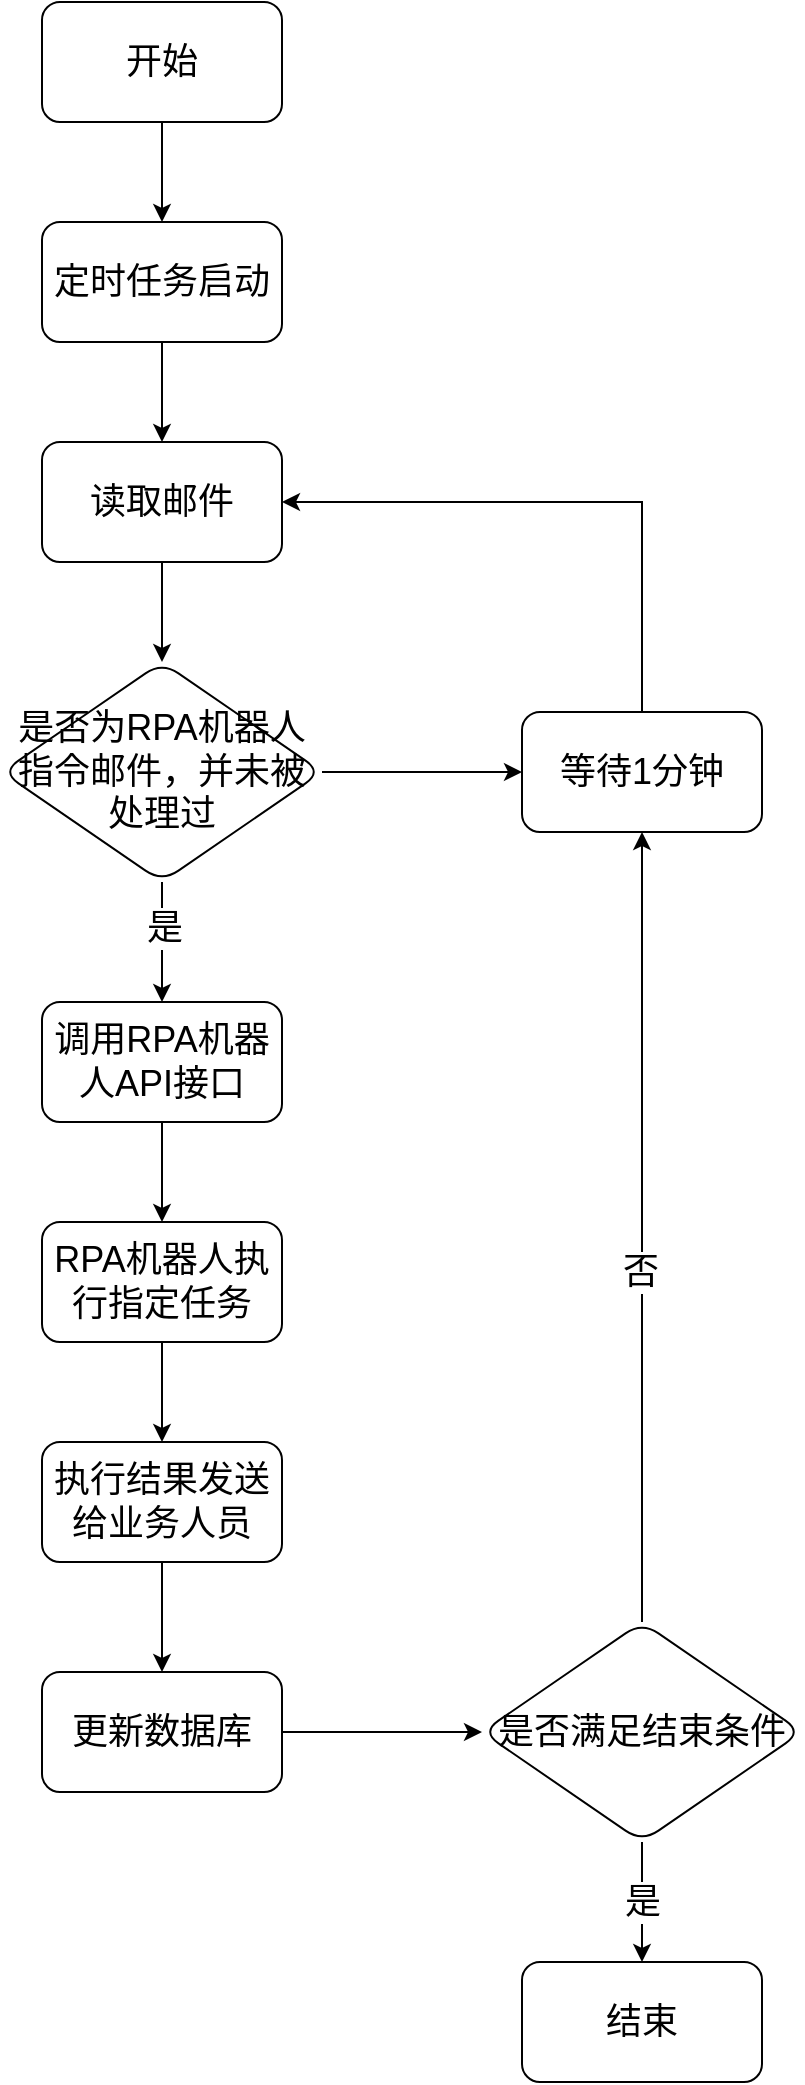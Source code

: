 <mxfile version="20.1.4" type="github">
  <diagram id="u9_7_N0cAeHUR9g9fG9B" name="第 1 页">
    <mxGraphModel dx="1422" dy="794" grid="1" gridSize="10" guides="1" tooltips="1" connect="1" arrows="1" fold="1" page="1" pageScale="1" pageWidth="827" pageHeight="1169" math="0" shadow="0">
      <root>
        <mxCell id="0" />
        <mxCell id="1" parent="0" />
        <mxCell id="YHSLY1_65KMhqA-sjrPt-34" value="" style="edgeStyle=orthogonalEdgeStyle;rounded=0;orthogonalLoop=1;jettySize=auto;html=1;fontSize=18;" edge="1" parent="1" source="YHSLY1_65KMhqA-sjrPt-1" target="YHSLY1_65KMhqA-sjrPt-33">
          <mxGeometry relative="1" as="geometry" />
        </mxCell>
        <mxCell id="YHSLY1_65KMhqA-sjrPt-1" value="&lt;font style=&quot;font-size: 18px;&quot;&gt;开始&lt;/font&gt;" style="rounded=1;whiteSpace=wrap;html=1;fontSize=18;" vertex="1" parent="1">
          <mxGeometry x="260" y="30" width="120" height="60" as="geometry" />
        </mxCell>
        <mxCell id="YHSLY1_65KMhqA-sjrPt-9" value="" style="edgeStyle=orthogonalEdgeStyle;rounded=0;orthogonalLoop=1;jettySize=auto;html=1;fontSize=18;" edge="1" parent="1" source="YHSLY1_65KMhqA-sjrPt-4" target="YHSLY1_65KMhqA-sjrPt-8">
          <mxGeometry relative="1" as="geometry" />
        </mxCell>
        <mxCell id="YHSLY1_65KMhqA-sjrPt-4" value="&lt;span style=&quot;font-size: 18px;&quot;&gt;读取邮件&lt;/span&gt;" style="rounded=1;whiteSpace=wrap;html=1;fontSize=18;" vertex="1" parent="1">
          <mxGeometry x="260" y="250" width="120" height="60" as="geometry" />
        </mxCell>
        <mxCell id="YHSLY1_65KMhqA-sjrPt-11" value="" style="edgeStyle=orthogonalEdgeStyle;rounded=0;orthogonalLoop=1;jettySize=auto;html=1;fontSize=18;" edge="1" parent="1" source="YHSLY1_65KMhqA-sjrPt-8" target="YHSLY1_65KMhqA-sjrPt-10">
          <mxGeometry relative="1" as="geometry" />
        </mxCell>
        <mxCell id="YHSLY1_65KMhqA-sjrPt-12" value="是" style="edgeLabel;html=1;align=center;verticalAlign=middle;resizable=0;points=[];fontSize=18;" vertex="1" connectable="0" parent="YHSLY1_65KMhqA-sjrPt-11">
          <mxGeometry x="-0.238" y="1" relative="1" as="geometry">
            <mxPoint as="offset" />
          </mxGeometry>
        </mxCell>
        <mxCell id="YHSLY1_65KMhqA-sjrPt-14" value="" style="edgeStyle=orthogonalEdgeStyle;rounded=0;orthogonalLoop=1;jettySize=auto;html=1;fontSize=18;" edge="1" parent="1" source="YHSLY1_65KMhqA-sjrPt-8" target="YHSLY1_65KMhqA-sjrPt-13">
          <mxGeometry relative="1" as="geometry" />
        </mxCell>
        <mxCell id="YHSLY1_65KMhqA-sjrPt-8" value="&lt;font style=&quot;font-size: 18px;&quot;&gt;是否为RPA机器人指令邮件，并未被处理过&lt;/font&gt;" style="rhombus;whiteSpace=wrap;html=1;rounded=1;fontSize=18;" vertex="1" parent="1">
          <mxGeometry x="240" y="360" width="160" height="110" as="geometry" />
        </mxCell>
        <mxCell id="YHSLY1_65KMhqA-sjrPt-17" value="" style="edgeStyle=orthogonalEdgeStyle;rounded=0;orthogonalLoop=1;jettySize=auto;html=1;fontSize=18;" edge="1" parent="1" source="YHSLY1_65KMhqA-sjrPt-10" target="YHSLY1_65KMhqA-sjrPt-16">
          <mxGeometry relative="1" as="geometry" />
        </mxCell>
        <mxCell id="YHSLY1_65KMhqA-sjrPt-10" value="调用RPA机器人API接口" style="whiteSpace=wrap;html=1;rounded=1;fontSize=18;" vertex="1" parent="1">
          <mxGeometry x="260" y="530" width="120" height="60" as="geometry" />
        </mxCell>
        <mxCell id="YHSLY1_65KMhqA-sjrPt-15" style="edgeStyle=orthogonalEdgeStyle;rounded=0;orthogonalLoop=1;jettySize=auto;html=1;entryX=1;entryY=0.5;entryDx=0;entryDy=0;fontSize=18;" edge="1" parent="1" source="YHSLY1_65KMhqA-sjrPt-13" target="YHSLY1_65KMhqA-sjrPt-4">
          <mxGeometry relative="1" as="geometry">
            <Array as="points">
              <mxPoint x="560" y="280" />
            </Array>
          </mxGeometry>
        </mxCell>
        <mxCell id="YHSLY1_65KMhqA-sjrPt-13" value="等待1分钟" style="whiteSpace=wrap;html=1;fontSize=18;rounded=1;" vertex="1" parent="1">
          <mxGeometry x="500" y="385" width="120" height="60" as="geometry" />
        </mxCell>
        <mxCell id="YHSLY1_65KMhqA-sjrPt-19" value="" style="edgeStyle=orthogonalEdgeStyle;rounded=0;orthogonalLoop=1;jettySize=auto;html=1;fontSize=18;" edge="1" parent="1" source="YHSLY1_65KMhqA-sjrPt-16" target="YHSLY1_65KMhqA-sjrPt-18">
          <mxGeometry relative="1" as="geometry" />
        </mxCell>
        <mxCell id="YHSLY1_65KMhqA-sjrPt-16" value="RPA机器人执行指定任务" style="whiteSpace=wrap;html=1;rounded=1;fontSize=18;" vertex="1" parent="1">
          <mxGeometry x="260" y="640" width="120" height="60" as="geometry" />
        </mxCell>
        <mxCell id="YHSLY1_65KMhqA-sjrPt-21" value="" style="edgeStyle=orthogonalEdgeStyle;rounded=0;orthogonalLoop=1;jettySize=auto;html=1;fontSize=18;" edge="1" parent="1" source="YHSLY1_65KMhqA-sjrPt-18" target="YHSLY1_65KMhqA-sjrPt-20">
          <mxGeometry relative="1" as="geometry" />
        </mxCell>
        <mxCell id="YHSLY1_65KMhqA-sjrPt-18" value="执行结果发送给业务人员" style="whiteSpace=wrap;html=1;rounded=1;fontSize=18;" vertex="1" parent="1">
          <mxGeometry x="260" y="750" width="120" height="60" as="geometry" />
        </mxCell>
        <mxCell id="YHSLY1_65KMhqA-sjrPt-27" style="edgeStyle=orthogonalEdgeStyle;rounded=0;orthogonalLoop=1;jettySize=auto;html=1;fontSize=18;" edge="1" parent="1" source="YHSLY1_65KMhqA-sjrPt-20" target="YHSLY1_65KMhqA-sjrPt-26">
          <mxGeometry relative="1" as="geometry" />
        </mxCell>
        <mxCell id="YHSLY1_65KMhqA-sjrPt-20" value="更新数据库" style="whiteSpace=wrap;html=1;rounded=1;fontSize=18;" vertex="1" parent="1">
          <mxGeometry x="260" y="865" width="120" height="60" as="geometry" />
        </mxCell>
        <mxCell id="YHSLY1_65KMhqA-sjrPt-28" style="edgeStyle=orthogonalEdgeStyle;rounded=0;orthogonalLoop=1;jettySize=auto;html=1;fontSize=18;" edge="1" parent="1" source="YHSLY1_65KMhqA-sjrPt-26" target="YHSLY1_65KMhqA-sjrPt-13">
          <mxGeometry relative="1" as="geometry" />
        </mxCell>
        <mxCell id="YHSLY1_65KMhqA-sjrPt-32" value="否" style="edgeLabel;html=1;align=center;verticalAlign=middle;resizable=0;points=[];fontSize=18;" vertex="1" connectable="0" parent="YHSLY1_65KMhqA-sjrPt-28">
          <mxGeometry x="-0.114" y="1" relative="1" as="geometry">
            <mxPoint as="offset" />
          </mxGeometry>
        </mxCell>
        <mxCell id="YHSLY1_65KMhqA-sjrPt-30" value="" style="edgeStyle=orthogonalEdgeStyle;rounded=0;orthogonalLoop=1;jettySize=auto;html=1;fontSize=18;" edge="1" parent="1" source="YHSLY1_65KMhqA-sjrPt-26" target="YHSLY1_65KMhqA-sjrPt-29">
          <mxGeometry relative="1" as="geometry" />
        </mxCell>
        <mxCell id="YHSLY1_65KMhqA-sjrPt-31" value="是" style="edgeLabel;html=1;align=center;verticalAlign=middle;resizable=0;points=[];fontSize=18;" vertex="1" connectable="0" parent="YHSLY1_65KMhqA-sjrPt-30">
          <mxGeometry x="0.224" relative="1" as="geometry">
            <mxPoint y="-7" as="offset" />
          </mxGeometry>
        </mxCell>
        <mxCell id="YHSLY1_65KMhqA-sjrPt-26" value="&lt;font style=&quot;font-size: 18px;&quot;&gt;是否满足结束条件&lt;/font&gt;" style="rhombus;whiteSpace=wrap;html=1;rounded=1;fontSize=18;" vertex="1" parent="1">
          <mxGeometry x="480" y="840" width="160" height="110" as="geometry" />
        </mxCell>
        <mxCell id="YHSLY1_65KMhqA-sjrPt-29" value="结束" style="whiteSpace=wrap;html=1;fontSize=18;rounded=1;" vertex="1" parent="1">
          <mxGeometry x="500" y="1010" width="120" height="60" as="geometry" />
        </mxCell>
        <mxCell id="YHSLY1_65KMhqA-sjrPt-35" value="" style="edgeStyle=orthogonalEdgeStyle;rounded=0;orthogonalLoop=1;jettySize=auto;html=1;fontSize=18;" edge="1" parent="1" source="YHSLY1_65KMhqA-sjrPt-33" target="YHSLY1_65KMhqA-sjrPt-4">
          <mxGeometry relative="1" as="geometry" />
        </mxCell>
        <mxCell id="YHSLY1_65KMhqA-sjrPt-33" value="&lt;font style=&quot;font-size: 18px;&quot;&gt;定时任务启动&lt;/font&gt;" style="rounded=1;whiteSpace=wrap;html=1;fontSize=18;" vertex="1" parent="1">
          <mxGeometry x="260" y="140" width="120" height="60" as="geometry" />
        </mxCell>
      </root>
    </mxGraphModel>
  </diagram>
</mxfile>
